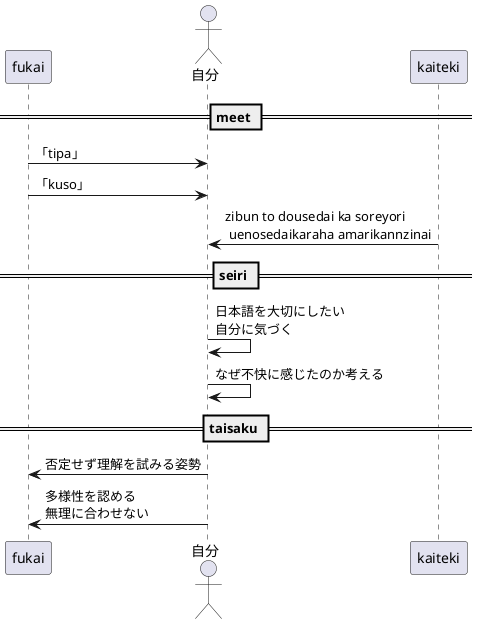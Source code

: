 @startuml
' 左から右の順序：不快ワード → 自分 → 快適ワード
participant fukai as fukai
actor 自分 as self
participant kaiteki as kaiteki

== meet ==

fukai -> self : 「tipa」
fukai -> self : 「kuso」
kaiteki -> self : zibun to dousedai ka soreyori\n uenosedaikaraha amarikannzinai

== seiri ==

self -> self : 日本語を大切にしたい\n自分に気づく
self -> self : なぜ不快に感じたのか考える

== taisaku ==

self -> fukai: 否定せず理解を試みる姿勢
self -> fukai: 多様性を認める\n無理に合わせない

@enduml